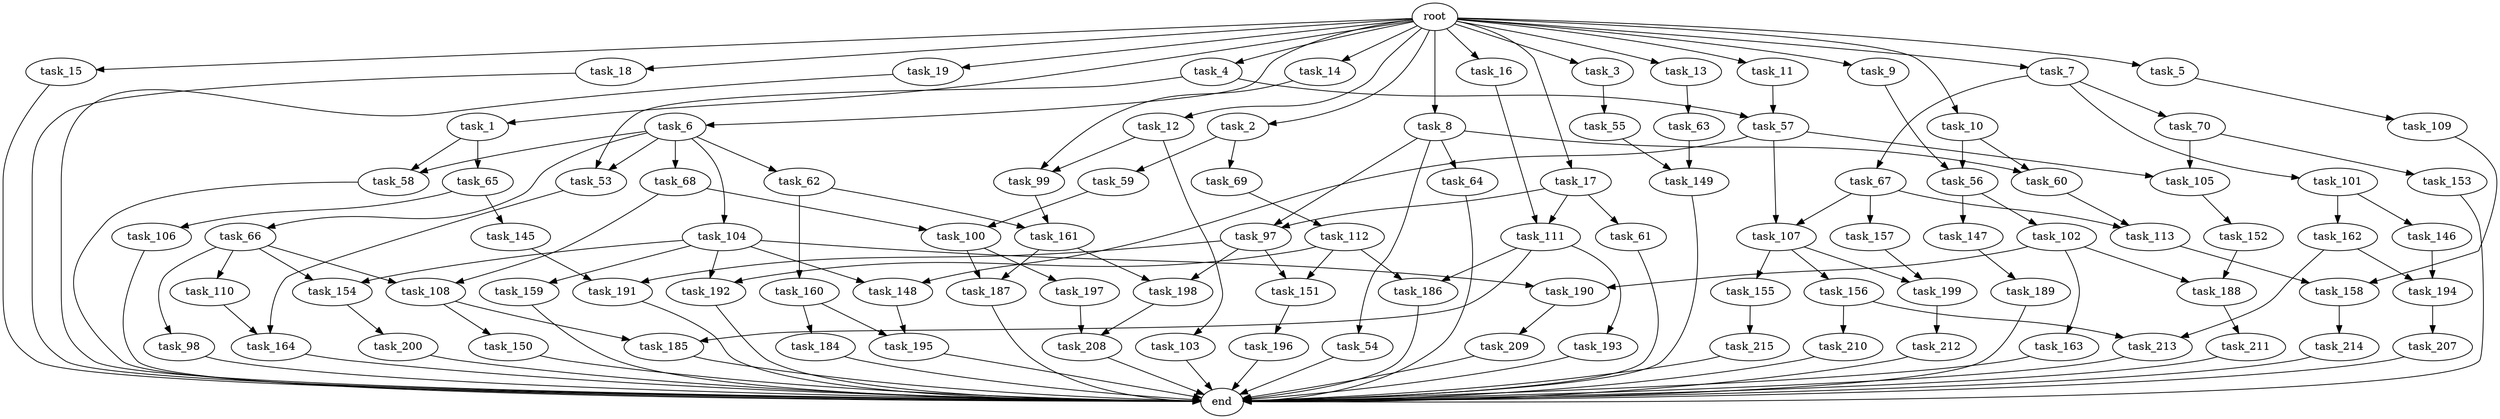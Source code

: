 digraph G {
  root [size="0.000000"];
  task_1 [size="10.240000"];
  task_2 [size="10.240000"];
  task_3 [size="10.240000"];
  task_4 [size="10.240000"];
  task_5 [size="10.240000"];
  task_6 [size="10.240000"];
  task_7 [size="10.240000"];
  task_8 [size="10.240000"];
  task_9 [size="10.240000"];
  task_10 [size="10.240000"];
  task_11 [size="10.240000"];
  task_12 [size="10.240000"];
  task_13 [size="10.240000"];
  task_14 [size="10.240000"];
  task_15 [size="10.240000"];
  task_16 [size="10.240000"];
  task_17 [size="10.240000"];
  task_18 [size="10.240000"];
  task_19 [size="10.240000"];
  task_53 [size="9363028705.280001"];
  task_54 [size="773094113.280000"];
  task_55 [size="343597383.680000"];
  task_56 [size="15547781611.520000"];
  task_57 [size="15547781611.520000"];
  task_58 [size="1116691496.960000"];
  task_59 [size="8589934592.000000"];
  task_60 [size="9363028705.280001"];
  task_61 [size="2147483648.000000"];
  task_62 [size="773094113.280000"];
  task_63 [size="1374389534.720000"];
  task_64 [size="773094113.280000"];
  task_65 [size="343597383.680000"];
  task_66 [size="773094113.280000"];
  task_67 [size="8589934592.000000"];
  task_68 [size="773094113.280000"];
  task_69 [size="8589934592.000000"];
  task_70 [size="8589934592.000000"];
  task_97 [size="2920577761.280000"];
  task_98 [size="6957847019.520000"];
  task_99 [size="9363028705.280001"];
  task_100 [size="14087492730.880001"];
  task_101 [size="8589934592.000000"];
  task_102 [size="2147483648.000000"];
  task_103 [size="773094113.280000"];
  task_104 [size="773094113.280000"];
  task_105 [size="6356551598.080000"];
  task_106 [size="5497558138.880000"];
  task_107 [size="4552665333.760000"];
  task_108 [size="12455405158.400000"];
  task_109 [size="8589934592.000000"];
  task_110 [size="6957847019.520000"];
  task_111 [size="9105330667.520000"];
  task_112 [size="773094113.280000"];
  task_113 [size="4552665333.760000"];
  task_145 [size="5497558138.880000"];
  task_146 [size="6957847019.520000"];
  task_147 [size="2147483648.000000"];
  task_148 [size="7301444403.200000"];
  task_149 [size="6356551598.080000"];
  task_150 [size="343597383.680000"];
  task_151 [size="9964324126.719999"];
  task_152 [size="4209067950.080000"];
  task_153 [size="2147483648.000000"];
  task_154 [size="10050223472.639999"];
  task_155 [size="1374389534.720000"];
  task_156 [size="1374389534.720000"];
  task_157 [size="343597383.680000"];
  task_158 [size="6184752906.240000"];
  task_159 [size="3092376453.120000"];
  task_160 [size="8589934592.000000"];
  task_161 [size="11682311045.120001"];
  task_162 [size="6957847019.520000"];
  task_163 [size="6957847019.520000"];
  task_164 [size="6270652252.160000"];
  task_184 [size="343597383.680000"];
  task_185 [size="3435973836.800000"];
  task_186 [size="4466765987.840000"];
  task_187 [size="9105330667.520000"];
  task_188 [size="7730941132.800000"];
  task_189 [size="343597383.680000"];
  task_190 [size="10050223472.639999"];
  task_191 [size="9363028705.280001"];
  task_192 [size="4466765987.840000"];
  task_193 [size="3092376453.120000"];
  task_194 [size="3521873182.720000"];
  task_195 [size="1717986918.400000"];
  task_196 [size="8589934592.000000"];
  task_197 [size="2147483648.000000"];
  task_198 [size="15547781611.520000"];
  task_199 [size="6871947673.600000"];
  task_200 [size="1374389534.720000"];
  task_207 [size="343597383.680000"];
  task_208 [size="5583457484.800000"];
  task_209 [size="6957847019.520000"];
  task_210 [size="3092376453.120000"];
  task_211 [size="343597383.680000"];
  task_212 [size="1374389534.720000"];
  task_213 [size="5239860101.120000"];
  task_214 [size="3092376453.120000"];
  task_215 [size="1374389534.720000"];
  end [size="0.000000"];

  root -> task_1 [size="1.000000"];
  root -> task_2 [size="1.000000"];
  root -> task_3 [size="1.000000"];
  root -> task_4 [size="1.000000"];
  root -> task_5 [size="1.000000"];
  root -> task_6 [size="1.000000"];
  root -> task_7 [size="1.000000"];
  root -> task_8 [size="1.000000"];
  root -> task_9 [size="1.000000"];
  root -> task_10 [size="1.000000"];
  root -> task_11 [size="1.000000"];
  root -> task_12 [size="1.000000"];
  root -> task_13 [size="1.000000"];
  root -> task_14 [size="1.000000"];
  root -> task_15 [size="1.000000"];
  root -> task_16 [size="1.000000"];
  root -> task_17 [size="1.000000"];
  root -> task_18 [size="1.000000"];
  root -> task_19 [size="1.000000"];
  task_1 -> task_58 [size="33554432.000000"];
  task_1 -> task_65 [size="33554432.000000"];
  task_2 -> task_59 [size="838860800.000000"];
  task_2 -> task_69 [size="838860800.000000"];
  task_3 -> task_55 [size="33554432.000000"];
  task_4 -> task_53 [size="838860800.000000"];
  task_4 -> task_57 [size="838860800.000000"];
  task_5 -> task_109 [size="838860800.000000"];
  task_6 -> task_53 [size="75497472.000000"];
  task_6 -> task_58 [size="75497472.000000"];
  task_6 -> task_62 [size="75497472.000000"];
  task_6 -> task_66 [size="75497472.000000"];
  task_6 -> task_68 [size="75497472.000000"];
  task_6 -> task_104 [size="75497472.000000"];
  task_7 -> task_67 [size="838860800.000000"];
  task_7 -> task_70 [size="838860800.000000"];
  task_7 -> task_101 [size="838860800.000000"];
  task_8 -> task_54 [size="75497472.000000"];
  task_8 -> task_60 [size="75497472.000000"];
  task_8 -> task_64 [size="75497472.000000"];
  task_8 -> task_97 [size="75497472.000000"];
  task_9 -> task_56 [size="679477248.000000"];
  task_10 -> task_56 [size="838860800.000000"];
  task_10 -> task_60 [size="838860800.000000"];
  task_11 -> task_57 [size="679477248.000000"];
  task_12 -> task_99 [size="75497472.000000"];
  task_12 -> task_103 [size="75497472.000000"];
  task_13 -> task_63 [size="134217728.000000"];
  task_14 -> task_99 [size="838860800.000000"];
  task_15 -> end [size="1.000000"];
  task_16 -> task_111 [size="679477248.000000"];
  task_17 -> task_61 [size="209715200.000000"];
  task_17 -> task_97 [size="209715200.000000"];
  task_17 -> task_111 [size="209715200.000000"];
  task_18 -> end [size="1.000000"];
  task_19 -> end [size="1.000000"];
  task_53 -> task_164 [size="75497472.000000"];
  task_54 -> end [size="1.000000"];
  task_55 -> task_149 [size="209715200.000000"];
  task_56 -> task_102 [size="209715200.000000"];
  task_56 -> task_147 [size="209715200.000000"];
  task_57 -> task_105 [size="411041792.000000"];
  task_57 -> task_107 [size="411041792.000000"];
  task_57 -> task_148 [size="411041792.000000"];
  task_58 -> end [size="1.000000"];
  task_59 -> task_100 [size="838860800.000000"];
  task_60 -> task_113 [size="411041792.000000"];
  task_61 -> end [size="1.000000"];
  task_62 -> task_160 [size="838860800.000000"];
  task_62 -> task_161 [size="838860800.000000"];
  task_63 -> task_149 [size="411041792.000000"];
  task_64 -> end [size="1.000000"];
  task_65 -> task_106 [size="536870912.000000"];
  task_65 -> task_145 [size="536870912.000000"];
  task_66 -> task_98 [size="679477248.000000"];
  task_66 -> task_108 [size="679477248.000000"];
  task_66 -> task_110 [size="679477248.000000"];
  task_66 -> task_154 [size="679477248.000000"];
  task_67 -> task_107 [size="33554432.000000"];
  task_67 -> task_113 [size="33554432.000000"];
  task_67 -> task_157 [size="33554432.000000"];
  task_68 -> task_100 [size="536870912.000000"];
  task_68 -> task_108 [size="536870912.000000"];
  task_69 -> task_112 [size="75497472.000000"];
  task_70 -> task_105 [size="209715200.000000"];
  task_70 -> task_153 [size="209715200.000000"];
  task_97 -> task_151 [size="838860800.000000"];
  task_97 -> task_191 [size="838860800.000000"];
  task_97 -> task_198 [size="838860800.000000"];
  task_98 -> end [size="1.000000"];
  task_99 -> task_161 [size="301989888.000000"];
  task_100 -> task_187 [size="209715200.000000"];
  task_100 -> task_197 [size="209715200.000000"];
  task_101 -> task_146 [size="679477248.000000"];
  task_101 -> task_162 [size="679477248.000000"];
  task_102 -> task_163 [size="679477248.000000"];
  task_102 -> task_188 [size="679477248.000000"];
  task_102 -> task_190 [size="679477248.000000"];
  task_103 -> end [size="1.000000"];
  task_104 -> task_148 [size="301989888.000000"];
  task_104 -> task_154 [size="301989888.000000"];
  task_104 -> task_159 [size="301989888.000000"];
  task_104 -> task_190 [size="301989888.000000"];
  task_104 -> task_192 [size="301989888.000000"];
  task_105 -> task_152 [size="411041792.000000"];
  task_106 -> end [size="1.000000"];
  task_107 -> task_155 [size="134217728.000000"];
  task_107 -> task_156 [size="134217728.000000"];
  task_107 -> task_199 [size="134217728.000000"];
  task_108 -> task_150 [size="33554432.000000"];
  task_108 -> task_185 [size="33554432.000000"];
  task_109 -> task_158 [size="301989888.000000"];
  task_110 -> task_164 [size="536870912.000000"];
  task_111 -> task_185 [size="301989888.000000"];
  task_111 -> task_186 [size="301989888.000000"];
  task_111 -> task_193 [size="301989888.000000"];
  task_112 -> task_151 [size="134217728.000000"];
  task_112 -> task_186 [size="134217728.000000"];
  task_112 -> task_192 [size="134217728.000000"];
  task_113 -> task_158 [size="301989888.000000"];
  task_145 -> task_191 [size="75497472.000000"];
  task_146 -> task_194 [size="134217728.000000"];
  task_147 -> task_189 [size="33554432.000000"];
  task_148 -> task_195 [size="134217728.000000"];
  task_149 -> end [size="1.000000"];
  task_150 -> end [size="1.000000"];
  task_151 -> task_196 [size="838860800.000000"];
  task_152 -> task_188 [size="75497472.000000"];
  task_153 -> end [size="1.000000"];
  task_154 -> task_200 [size="134217728.000000"];
  task_155 -> task_215 [size="134217728.000000"];
  task_156 -> task_210 [size="301989888.000000"];
  task_156 -> task_213 [size="301989888.000000"];
  task_157 -> task_199 [size="536870912.000000"];
  task_158 -> task_214 [size="301989888.000000"];
  task_159 -> end [size="1.000000"];
  task_160 -> task_184 [size="33554432.000000"];
  task_160 -> task_195 [size="33554432.000000"];
  task_161 -> task_187 [size="679477248.000000"];
  task_161 -> task_198 [size="679477248.000000"];
  task_162 -> task_194 [size="209715200.000000"];
  task_162 -> task_213 [size="209715200.000000"];
  task_163 -> end [size="1.000000"];
  task_164 -> end [size="1.000000"];
  task_184 -> end [size="1.000000"];
  task_185 -> end [size="1.000000"];
  task_186 -> end [size="1.000000"];
  task_187 -> end [size="1.000000"];
  task_188 -> task_211 [size="33554432.000000"];
  task_189 -> end [size="1.000000"];
  task_190 -> task_209 [size="679477248.000000"];
  task_191 -> end [size="1.000000"];
  task_192 -> end [size="1.000000"];
  task_193 -> end [size="1.000000"];
  task_194 -> task_207 [size="33554432.000000"];
  task_195 -> end [size="1.000000"];
  task_196 -> end [size="1.000000"];
  task_197 -> task_208 [size="134217728.000000"];
  task_198 -> task_208 [size="411041792.000000"];
  task_199 -> task_212 [size="134217728.000000"];
  task_200 -> end [size="1.000000"];
  task_207 -> end [size="1.000000"];
  task_208 -> end [size="1.000000"];
  task_209 -> end [size="1.000000"];
  task_210 -> end [size="1.000000"];
  task_211 -> end [size="1.000000"];
  task_212 -> end [size="1.000000"];
  task_213 -> end [size="1.000000"];
  task_214 -> end [size="1.000000"];
  task_215 -> end [size="1.000000"];
}
